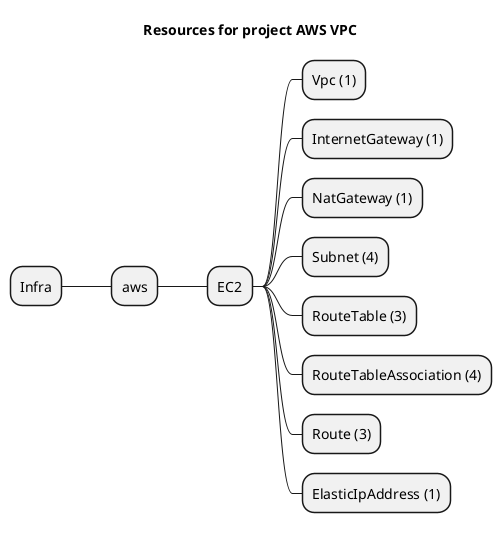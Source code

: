 @startmindmap
title Resources for project AWS VPC
skinparam monochrome true
+ Infra
++ aws
+++ EC2
++++ Vpc (1)
++++ InternetGateway (1)
++++ NatGateway (1)
++++ Subnet (4)
++++ RouteTable (3)
++++ RouteTableAssociation (4)
++++ Route (3)
++++ ElasticIpAddress (1)
@endmindmap